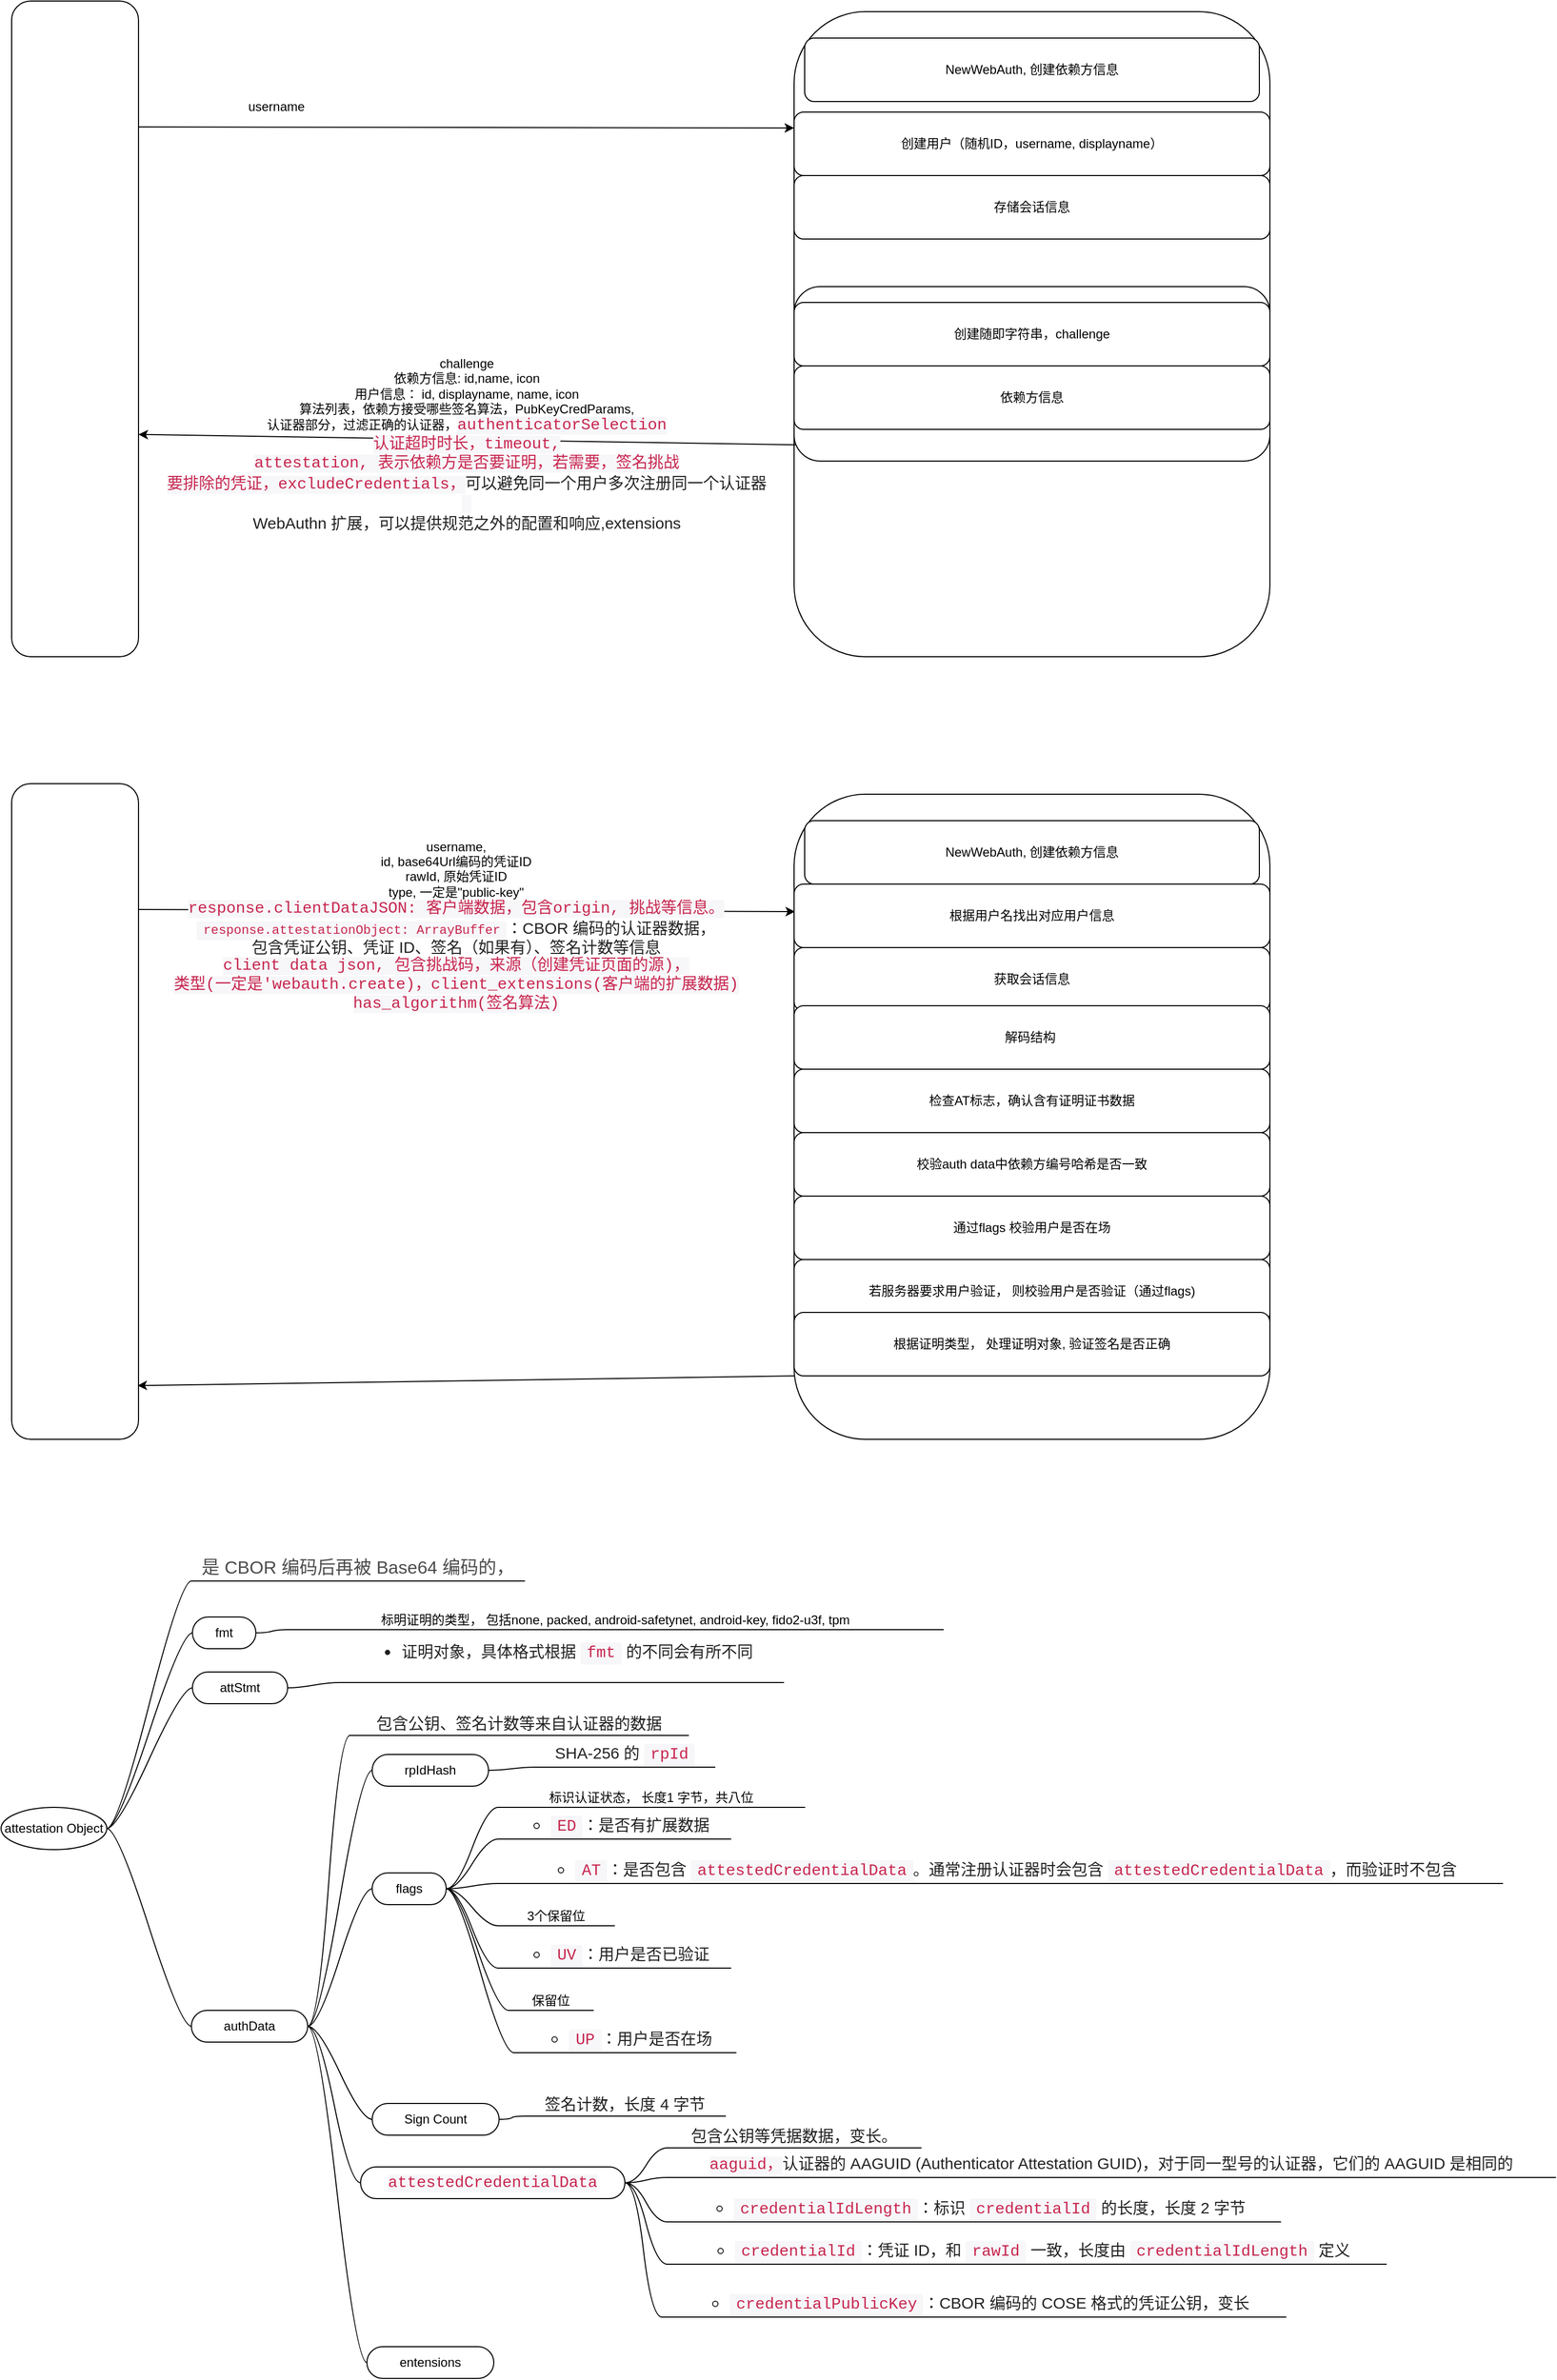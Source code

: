 <mxfile version="14.8.2" type="github">
  <diagram id="6hoWa6Lv_eCr7oknsDba" name="Page-1">
    <mxGraphModel dx="1718" dy="968" grid="1" gridSize="10" guides="1" tooltips="1" connect="1" arrows="1" fold="1" page="1" pageScale="1" pageWidth="827" pageHeight="1169" math="0" shadow="0">
      <root>
        <mxCell id="0" />
        <mxCell id="1" parent="0" />
        <mxCell id="vvcvrpUPGI63nnQzQDR0-1" value="" style="rounded=1;whiteSpace=wrap;html=1;" parent="1" vertex="1">
          <mxGeometry x="310" y="260" width="120" height="620" as="geometry" />
        </mxCell>
        <mxCell id="vvcvrpUPGI63nnQzQDR0-2" value="" style="rounded=1;whiteSpace=wrap;html=1;" parent="1" vertex="1">
          <mxGeometry x="1050" y="270" width="450" height="610" as="geometry" />
        </mxCell>
        <mxCell id="vvcvrpUPGI63nnQzQDR0-3" value="" style="endArrow=classic;html=1;entryX=0;entryY=0.25;entryDx=0;entryDy=0;" parent="1" target="vvcvrpUPGI63nnQzQDR0-5" edge="1">
          <mxGeometry width="50" height="50" relative="1" as="geometry">
            <mxPoint x="430" y="379" as="sourcePoint" />
            <mxPoint x="750" y="379" as="targetPoint" />
          </mxGeometry>
        </mxCell>
        <mxCell id="vvcvrpUPGI63nnQzQDR0-4" value="username" style="text;html=1;align=center;verticalAlign=middle;resizable=0;points=[];autosize=1;strokeColor=none;" parent="1" vertex="1">
          <mxGeometry x="515" y="350" width="90" height="20" as="geometry" />
        </mxCell>
        <mxCell id="vvcvrpUPGI63nnQzQDR0-5" value="创建用户（随机ID，username, displayname）" style="rounded=1;whiteSpace=wrap;html=1;" parent="1" vertex="1">
          <mxGeometry x="1050" y="365" width="450" height="60" as="geometry" />
        </mxCell>
        <mxCell id="vvcvrpUPGI63nnQzQDR0-6" value="" style="rounded=1;whiteSpace=wrap;html=1;" parent="1" vertex="1">
          <mxGeometry x="1050" y="530" width="450" height="165" as="geometry" />
        </mxCell>
        <mxCell id="vvcvrpUPGI63nnQzQDR0-7" value="创建随即字符串，challenge" style="rounded=1;whiteSpace=wrap;html=1;" parent="1" vertex="1">
          <mxGeometry x="1050" y="545" width="450" height="60" as="geometry" />
        </mxCell>
        <mxCell id="vvcvrpUPGI63nnQzQDR0-9" value="NewWebAuth, 创建依赖方信息" style="rounded=1;whiteSpace=wrap;html=1;" parent="1" vertex="1">
          <mxGeometry x="1060" y="295" width="430" height="60" as="geometry" />
        </mxCell>
        <mxCell id="vvcvrpUPGI63nnQzQDR0-10" value="依赖方信息" style="rounded=1;whiteSpace=wrap;html=1;" parent="1" vertex="1">
          <mxGeometry x="1050" y="605" width="450" height="60" as="geometry" />
        </mxCell>
        <mxCell id="vvcvrpUPGI63nnQzQDR0-11" value="" style="endArrow=classic;html=1;entryX=1;entryY=0.661;entryDx=0;entryDy=0;entryPerimeter=0;exitX=0.004;exitY=0.907;exitDx=0;exitDy=0;exitPerimeter=0;" parent="1" source="vvcvrpUPGI63nnQzQDR0-6" target="vvcvrpUPGI63nnQzQDR0-1" edge="1">
          <mxGeometry width="50" height="50" relative="1" as="geometry">
            <mxPoint x="670" y="590" as="sourcePoint" />
            <mxPoint x="720" y="540" as="targetPoint" />
          </mxGeometry>
        </mxCell>
        <mxCell id="vvcvrpUPGI63nnQzQDR0-12" value="challenge&lt;br&gt;依赖方信息: id,name, icon&lt;br&gt;用户信息： id, displayname, name, icon&lt;br&gt;算法列表，依赖方接受哪些签名算法，PubKeyCredParams,&lt;br&gt;认证器部分，过滤正确的认证器，&lt;span style=&quot;color: rgb(199 , 37 , 78) ; font-family: &amp;#34;consolas&amp;#34; , &amp;#34;courier&amp;#34; , &amp;#34;courier new&amp;#34; , monospace ; font-size: 15px ; text-align: left ; background-color: rgb(247 , 247 , 249)&quot;&gt;authenticatorSelection&lt;br&gt;认证超时时长，timeout,&lt;br&gt;&lt;/span&gt;&lt;span style=&quot;color: rgb(199 , 37 , 78) ; font-family: &amp;#34;consolas&amp;#34; , &amp;#34;courier&amp;#34; , &amp;#34;courier new&amp;#34; , monospace ; font-size: 15px ; text-align: left ; background-color: rgb(247 , 247 , 249)&quot;&gt;attestation, 表示依赖方是否要证明，若需要，签名挑战&lt;br&gt;&lt;/span&gt;&lt;span style=&quot;color: rgb(199 , 37 , 78) ; font-family: &amp;#34;consolas&amp;#34; , &amp;#34;courier&amp;#34; , &amp;#34;courier new&amp;#34; , monospace ; font-size: 15px ; text-align: left ; background-color: rgb(247 , 247 , 249)&quot;&gt;要排除的凭证，excludeCredentials，&lt;/span&gt;&lt;span style=&quot;color: rgba(0 , 0 , 0 , 0.87) ; font-family: , &amp;#34;noto sans&amp;#34; , &amp;#34;helvetica neue&amp;#34; , &amp;#34;helvetica&amp;#34; , &amp;#34;nimbus sans l&amp;#34; , &amp;#34;arial&amp;#34; , &amp;#34;liberation sans&amp;#34; , &amp;#34;pingfang sc&amp;#34; , &amp;#34;hiragino sans gb&amp;#34; , &amp;#34;noto sans cjk sc&amp;#34; , &amp;#34;source han sans sc&amp;#34; , &amp;#34;source han sans cn&amp;#34; , &amp;#34;microsoft yahei&amp;#34; , &amp;#34;wenquanyi micro hei&amp;#34; , &amp;#34;wenquanyi zen hei&amp;#34; , &amp;#34;st heiti&amp;#34; , &amp;#34;simhei&amp;#34; , &amp;#34;wenquanyi zen hei sharp&amp;#34; , sans-serif ; font-size: 15px ; text-align: left ; background-color: rgb(255 , 255 , 255)&quot;&gt;可以避免同一个用户多次注册同一个认证器&lt;/span&gt;&lt;span style=&quot;color: rgb(199 , 37 , 78) ; font-family: &amp;#34;consolas&amp;#34; , &amp;#34;courier&amp;#34; , &amp;#34;courier new&amp;#34; , monospace ; font-size: 15px ; text-align: left ; background-color: rgb(247 , 247 , 249)&quot;&gt;&lt;br&gt;&lt;/span&gt;&lt;span style=&quot;color: rgb(199 , 37 , 78) ; font-family: &amp;#34;consolas&amp;#34; , &amp;#34;courier&amp;#34; , &amp;#34;courier new&amp;#34; , monospace ; font-size: 15px ; text-align: left ; background-color: rgb(247 , 247 , 249)&quot;&gt;&amp;nbsp;&lt;br&gt;&lt;/span&gt;&lt;span style=&quot;color: rgba(0 , 0 , 0 , 0.87) ; font-family: , &amp;#34;noto sans&amp;#34; , &amp;#34;helvetica neue&amp;#34; , &amp;#34;helvetica&amp;#34; , &amp;#34;nimbus sans l&amp;#34; , &amp;#34;arial&amp;#34; , &amp;#34;liberation sans&amp;#34; , &amp;#34;pingfang sc&amp;#34; , &amp;#34;hiragino sans gb&amp;#34; , &amp;#34;noto sans cjk sc&amp;#34; , &amp;#34;source han sans sc&amp;#34; , &amp;#34;source han sans cn&amp;#34; , &amp;#34;microsoft yahei&amp;#34; , &amp;#34;wenquanyi micro hei&amp;#34; , &amp;#34;wenquanyi zen hei&amp;#34; , &amp;#34;st heiti&amp;#34; , &amp;#34;simhei&amp;#34; , &amp;#34;wenquanyi zen hei sharp&amp;#34; , sans-serif ; font-size: 15px ; text-align: left ; background-color: rgb(255 , 255 , 255)&quot;&gt;WebAuthn 扩展，可以提供规范之外的配置和响应,extensions&lt;/span&gt;&lt;span style=&quot;color: rgb(199 , 37 , 78) ; font-family: &amp;#34;consolas&amp;#34; , &amp;#34;courier&amp;#34; , &amp;#34;courier new&amp;#34; , monospace ; font-size: 15px ; text-align: left ; background-color: rgb(247 , 247 , 249)&quot;&gt;&lt;br&gt;&lt;/span&gt;" style="text;html=1;align=center;verticalAlign=middle;resizable=0;points=[];autosize=1;strokeColor=none;" parent="1" vertex="1">
          <mxGeometry x="430" y="605" width="620" height="150" as="geometry" />
        </mxCell>
        <mxCell id="tTCZcpSotxaGJvpE1IBw-1" value="" style="rounded=1;whiteSpace=wrap;html=1;" vertex="1" parent="1">
          <mxGeometry x="310" y="1000" width="120" height="620" as="geometry" />
        </mxCell>
        <mxCell id="tTCZcpSotxaGJvpE1IBw-2" value="" style="rounded=1;whiteSpace=wrap;html=1;" vertex="1" parent="1">
          <mxGeometry x="1050" y="1010" width="450" height="610" as="geometry" />
        </mxCell>
        <mxCell id="tTCZcpSotxaGJvpE1IBw-3" value="" style="endArrow=classic;html=1;entryX=0.002;entryY=0.182;entryDx=0;entryDy=0;entryPerimeter=0;" edge="1" parent="1" target="tTCZcpSotxaGJvpE1IBw-2">
          <mxGeometry width="50" height="50" relative="1" as="geometry">
            <mxPoint x="430" y="1119" as="sourcePoint" />
            <mxPoint x="1030" y="1119" as="targetPoint" />
          </mxGeometry>
        </mxCell>
        <mxCell id="tTCZcpSotxaGJvpE1IBw-5" value="根据用户名找出对应用户信息" style="rounded=1;whiteSpace=wrap;html=1;" vertex="1" parent="1">
          <mxGeometry x="1050" y="1095" width="450" height="60" as="geometry" />
        </mxCell>
        <mxCell id="tTCZcpSotxaGJvpE1IBw-8" value="NewWebAuth, 创建依赖方信息" style="rounded=1;whiteSpace=wrap;html=1;" vertex="1" parent="1">
          <mxGeometry x="1060" y="1035" width="430" height="60" as="geometry" />
        </mxCell>
        <mxCell id="tTCZcpSotxaGJvpE1IBw-10" value="" style="endArrow=classic;html=1;entryX=0.992;entryY=0.918;entryDx=0;entryDy=0;entryPerimeter=0;exitX=0;exitY=1;exitDx=0;exitDy=0;" edge="1" parent="1" source="tTCZcpSotxaGJvpE1IBw-78" target="tTCZcpSotxaGJvpE1IBw-1">
          <mxGeometry width="50" height="50" relative="1" as="geometry">
            <mxPoint x="1051.8" y="1414.89" as="sourcePoint" />
            <mxPoint x="720" y="1280" as="targetPoint" />
          </mxGeometry>
        </mxCell>
        <mxCell id="tTCZcpSotxaGJvpE1IBw-11" value="username,&lt;br&gt;id, base64Url编码的凭证ID&lt;br&gt;rawId, 原始凭证ID&lt;br&gt;type, 一定是&quot;public-key&quot;&lt;br&gt;&lt;span style=&quot;color: rgb(199 , 37 , 78) ; font-family: &amp;#34;consolas&amp;#34; , &amp;#34;courier&amp;#34; , &amp;#34;courier new&amp;#34; , monospace ; font-size: 15px ; text-align: left ; background-color: rgb(247 , 247 , 249)&quot;&gt;response.clientDataJSON: 客户端数据，包含origin, 挑战等信息。&lt;br&gt;&lt;/span&gt;&lt;code style=&quot;font-size: 1em ; text-align: left ; font-family: &amp;#34;consolas&amp;#34; , &amp;#34;courier&amp;#34; , &amp;#34;courier new&amp;#34; , monospace ; padding: 2px 6px ; color: rgb(199 , 37 , 78) ; background-color: rgb(247 , 247 , 249) ; border-radius: 2px&quot;&gt;response.attestationObject: ArrayBuffer&lt;/code&gt;&lt;span style=&quot;background-color: rgb(255 , 255 , 255) ; color: rgba(0 , 0 , 0 , 0.87) ; font-family: , &amp;#34;noto sans&amp;#34; , &amp;#34;helvetica neue&amp;#34; , &amp;#34;helvetica&amp;#34; , &amp;#34;nimbus sans l&amp;#34; , &amp;#34;arial&amp;#34; , &amp;#34;liberation sans&amp;#34; , &amp;#34;pingfang sc&amp;#34; , &amp;#34;hiragino sans gb&amp;#34; , &amp;#34;noto sans cjk sc&amp;#34; , &amp;#34;source han sans sc&amp;#34; , &amp;#34;source han sans cn&amp;#34; , &amp;#34;microsoft yahei&amp;#34; , &amp;#34;wenquanyi micro hei&amp;#34; , &amp;#34;wenquanyi zen hei&amp;#34; , &amp;#34;st heiti&amp;#34; , &amp;#34;simhei&amp;#34; , &amp;#34;wenquanyi zen hei sharp&amp;#34; , sans-serif ; font-size: 15px ; text-align: left&quot;&gt;：CBOR 编码的认证器数据，&lt;br&gt;包含凭证公钥、凭证 ID、签名（如果有）、签名计数等信息&lt;br&gt;&lt;/span&gt;&lt;span style=&quot;color: rgb(199 , 37 , 78) ; font-family: &amp;#34;consolas&amp;#34; , &amp;#34;courier&amp;#34; , &amp;#34;courier new&amp;#34; , monospace ; font-size: 15px ; text-align: left ; background-color: rgb(247 , 247 , 249)&quot;&gt;client data json, 包含挑战码，来源（创建凭证页面的源)，&lt;br&gt;类型(一定是&#39;webauth.create)，client_extensions(客户端的扩展数据)&lt;br&gt;has_algorithm(签名算法)&lt;br&gt;&lt;/span&gt;" style="text;html=1;align=center;verticalAlign=middle;resizable=0;points=[];autosize=1;strokeColor=none;" vertex="1" parent="1">
          <mxGeometry x="425" y="1060" width="610" height="150" as="geometry" />
        </mxCell>
        <mxCell id="tTCZcpSotxaGJvpE1IBw-12" value="获取会话信息" style="rounded=1;whiteSpace=wrap;html=1;" vertex="1" parent="1">
          <mxGeometry x="1050" y="1155" width="450" height="60" as="geometry" />
        </mxCell>
        <mxCell id="tTCZcpSotxaGJvpE1IBw-13" value="存储会话信息" style="rounded=1;whiteSpace=wrap;html=1;" vertex="1" parent="1">
          <mxGeometry x="1050" y="425" width="450" height="60" as="geometry" />
        </mxCell>
        <mxCell id="tTCZcpSotxaGJvpE1IBw-15" value="&lt;span&gt;attestation Object&lt;/span&gt;" style="ellipse;whiteSpace=wrap;html=1;align=center;newEdgeStyle={&quot;edgeStyle&quot;:&quot;entityRelationEdgeStyle&quot;,&quot;startArrow&quot;:&quot;none&quot;,&quot;endArrow&quot;:&quot;none&quot;,&quot;segment&quot;:10,&quot;curved&quot;:1};treeFolding=1;treeMoving=1;" vertex="1" parent="1">
          <mxGeometry x="300" y="1968" width="100" height="40" as="geometry" />
        </mxCell>
        <mxCell id="tTCZcpSotxaGJvpE1IBw-16" value="&lt;span style=&quot;color: rgb(75 , 75 , 75) ; font-family: , &amp;#34;noto sans&amp;#34; , &amp;#34;helvetica neue&amp;#34; , &amp;#34;helvetica&amp;#34; , &amp;#34;nimbus sans l&amp;#34; , &amp;#34;arial&amp;#34; , &amp;#34;liberation sans&amp;#34; , &amp;#34;pingfang sc&amp;#34; , &amp;#34;hiragino sans gb&amp;#34; , &amp;#34;noto sans cjk sc&amp;#34; , &amp;#34;source han sans sc&amp;#34; , &amp;#34;source han sans cn&amp;#34; , &amp;#34;microsoft yahei&amp;#34; , &amp;#34;wenquanyi micro hei&amp;#34; , &amp;#34;wenquanyi zen hei&amp;#34; , &amp;#34;st heiti&amp;#34; , &amp;#34;simhei&amp;#34; , &amp;#34;wenquanyi zen hei sharp&amp;#34; , sans-serif ; font-size: 17px ; background-color: rgb(255 , 255 , 255)&quot;&gt;是 CBOR 编码后再被 Base64 编码的，&lt;/span&gt;" style="whiteSpace=wrap;html=1;shape=partialRectangle;top=0;left=0;bottom=1;right=0;points=[[0,1],[1,1]];fillColor=none;align=center;verticalAlign=bottom;routingCenterY=0.5;snapToPoint=1;recursiveResize=0;autosize=1;treeFolding=1;treeMoving=1;newEdgeStyle={&quot;edgeStyle&quot;:&quot;entityRelationEdgeStyle&quot;,&quot;startArrow&quot;:&quot;none&quot;,&quot;endArrow&quot;:&quot;none&quot;,&quot;segment&quot;:10,&quot;curved&quot;:1};" vertex="1" parent="1">
          <mxGeometry x="480" y="1734" width="315" height="20" as="geometry" />
        </mxCell>
        <mxCell id="tTCZcpSotxaGJvpE1IBw-17" value="" style="edgeStyle=entityRelationEdgeStyle;startArrow=none;endArrow=none;segment=10;curved=1;exitX=1;exitY=0.5;exitDx=0;exitDy=0;" edge="1" target="tTCZcpSotxaGJvpE1IBw-16" parent="1" source="tTCZcpSotxaGJvpE1IBw-15">
          <mxGeometry relative="1" as="geometry">
            <mxPoint x="430" y="1810" as="sourcePoint" />
          </mxGeometry>
        </mxCell>
        <mxCell id="tTCZcpSotxaGJvpE1IBw-18" value="fmt" style="whiteSpace=wrap;html=1;rounded=1;arcSize=50;align=center;verticalAlign=middle;strokeWidth=1;autosize=1;spacing=4;treeFolding=1;treeMoving=1;newEdgeStyle={&quot;edgeStyle&quot;:&quot;entityRelationEdgeStyle&quot;,&quot;startArrow&quot;:&quot;none&quot;,&quot;endArrow&quot;:&quot;none&quot;,&quot;segment&quot;:10,&quot;curved&quot;:1};" vertex="1" parent="1">
          <mxGeometry x="481" y="1788" width="60" height="30" as="geometry" />
        </mxCell>
        <mxCell id="tTCZcpSotxaGJvpE1IBw-19" value="" style="edgeStyle=entityRelationEdgeStyle;startArrow=none;endArrow=none;segment=10;curved=1;exitX=1;exitY=0.5;exitDx=0;exitDy=0;" edge="1" target="tTCZcpSotxaGJvpE1IBw-18" parent="1" source="tTCZcpSotxaGJvpE1IBw-15">
          <mxGeometry relative="1" as="geometry">
            <mxPoint x="380" y="1810" as="sourcePoint" />
          </mxGeometry>
        </mxCell>
        <mxCell id="tTCZcpSotxaGJvpE1IBw-20" value="attStmt" style="whiteSpace=wrap;html=1;rounded=1;arcSize=50;align=center;verticalAlign=middle;strokeWidth=1;autosize=1;spacing=4;treeFolding=1;treeMoving=1;newEdgeStyle={&quot;edgeStyle&quot;:&quot;entityRelationEdgeStyle&quot;,&quot;startArrow&quot;:&quot;none&quot;,&quot;endArrow&quot;:&quot;none&quot;,&quot;segment&quot;:10,&quot;curved&quot;:1};" vertex="1" parent="1">
          <mxGeometry x="481" y="1840" width="90" height="30" as="geometry" />
        </mxCell>
        <mxCell id="tTCZcpSotxaGJvpE1IBw-21" value="" style="edgeStyle=entityRelationEdgeStyle;startArrow=none;endArrow=none;segment=10;curved=1;exitX=1;exitY=0.5;exitDx=0;exitDy=0;" edge="1" parent="1" target="tTCZcpSotxaGJvpE1IBw-20" source="tTCZcpSotxaGJvpE1IBw-15">
          <mxGeometry relative="1" as="geometry">
            <mxPoint x="390" y="1902" as="sourcePoint" />
          </mxGeometry>
        </mxCell>
        <mxCell id="tTCZcpSotxaGJvpE1IBw-22" value="authData" style="whiteSpace=wrap;html=1;rounded=1;arcSize=50;align=center;verticalAlign=middle;strokeWidth=1;autosize=1;spacing=4;treeFolding=1;treeMoving=1;newEdgeStyle={&quot;edgeStyle&quot;:&quot;entityRelationEdgeStyle&quot;,&quot;startArrow&quot;:&quot;none&quot;,&quot;endArrow&quot;:&quot;none&quot;,&quot;segment&quot;:10,&quot;curved&quot;:1};" vertex="1" parent="1">
          <mxGeometry x="480" y="2160" width="110" height="30" as="geometry" />
        </mxCell>
        <mxCell id="tTCZcpSotxaGJvpE1IBw-23" value="" style="edgeStyle=entityRelationEdgeStyle;startArrow=none;endArrow=none;segment=10;curved=1;exitX=1;exitY=0.5;exitDx=0;exitDy=0;" edge="1" parent="1" target="tTCZcpSotxaGJvpE1IBw-22" source="tTCZcpSotxaGJvpE1IBw-15">
          <mxGeometry relative="1" as="geometry">
            <mxPoint x="360" y="1920" as="sourcePoint" />
          </mxGeometry>
        </mxCell>
        <mxCell id="tTCZcpSotxaGJvpE1IBw-26" value="标明证明的类型， 包括none, packed, android-safetynet, android-key, fido2-u3f, tpm" style="whiteSpace=wrap;html=1;shape=partialRectangle;top=0;left=0;bottom=1;right=0;points=[[0,1],[1,1]];fillColor=none;align=center;verticalAlign=bottom;routingCenterY=0.5;snapToPoint=1;recursiveResize=0;autosize=1;treeFolding=1;treeMoving=1;newEdgeStyle={&quot;edgeStyle&quot;:&quot;entityRelationEdgeStyle&quot;,&quot;startArrow&quot;:&quot;none&quot;,&quot;endArrow&quot;:&quot;none&quot;,&quot;segment&quot;:10,&quot;curved&quot;:1};" vertex="1" parent="1">
          <mxGeometry x="571" y="1780" width="620" height="20" as="geometry" />
        </mxCell>
        <mxCell id="tTCZcpSotxaGJvpE1IBw-27" value="" style="edgeStyle=entityRelationEdgeStyle;startArrow=none;endArrow=none;segment=10;curved=1;exitX=1;exitY=0.5;exitDx=0;exitDy=0;" edge="1" target="tTCZcpSotxaGJvpE1IBw-26" parent="1" source="tTCZcpSotxaGJvpE1IBw-18">
          <mxGeometry relative="1" as="geometry">
            <mxPoint x="540" y="1820" as="sourcePoint" />
          </mxGeometry>
        </mxCell>
        <mxCell id="tTCZcpSotxaGJvpE1IBw-30" value="&lt;ul style=&quot;margin: 0px 0px 1.2em ; padding-left: 2em ; color: rgba(0 , 0 , 0 , 0.87) ; font-family: , &amp;#34;noto sans&amp;#34; , &amp;#34;helvetica neue&amp;#34; , &amp;#34;helvetica&amp;#34; , &amp;#34;nimbus sans l&amp;#34; , &amp;#34;arial&amp;#34; , &amp;#34;liberation sans&amp;#34; , &amp;#34;pingfang sc&amp;#34; , &amp;#34;hiragino sans gb&amp;#34; , &amp;#34;noto sans cjk sc&amp;#34; , &amp;#34;source han sans sc&amp;#34; , &amp;#34;source han sans cn&amp;#34; , &amp;#34;microsoft yahei&amp;#34; , &amp;#34;wenquanyi micro hei&amp;#34; , &amp;#34;wenquanyi zen hei&amp;#34; , &amp;#34;st heiti&amp;#34; , &amp;#34;simhei&amp;#34; , &amp;#34;wenquanyi zen hei sharp&amp;#34; , sans-serif ; font-size: 15px ; background-color: rgb(255 , 255 , 255)&quot;&gt;&lt;li style=&quot;line-height: 100%&quot;&gt;证明对象，具体格式根据&amp;nbsp;&lt;code style=&quot;font-family: &amp;#34;consolas&amp;#34; , &amp;#34;courier&amp;#34; , &amp;#34;courier new&amp;#34; , monospace ; font-size: 1em ; padding: 2px 6px ; color: rgb(199 , 37 , 78) ; background-color: rgb(247 , 247 , 249) ; border-radius: 2px&quot;&gt;fmt&lt;/code&gt;&amp;nbsp;的不同会有所不同&lt;/li&gt;&lt;/ul&gt;" style="whiteSpace=wrap;html=1;shape=partialRectangle;top=0;left=0;bottom=1;right=0;points=[[0,1],[1,1]];fillColor=none;align=center;verticalAlign=bottom;routingCenterY=0.5;snapToPoint=1;recursiveResize=0;autosize=1;treeFolding=1;treeMoving=1;newEdgeStyle={&quot;edgeStyle&quot;:&quot;entityRelationEdgeStyle&quot;,&quot;startArrow&quot;:&quot;none&quot;,&quot;endArrow&quot;:&quot;none&quot;,&quot;segment&quot;:10,&quot;curved&quot;:1};" vertex="1" parent="1">
          <mxGeometry x="620" y="1810" width="420" height="40" as="geometry" />
        </mxCell>
        <mxCell id="tTCZcpSotxaGJvpE1IBw-31" value="" style="edgeStyle=entityRelationEdgeStyle;startArrow=none;endArrow=none;segment=10;curved=1;exitX=1;exitY=0.5;exitDx=0;exitDy=0;" edge="1" target="tTCZcpSotxaGJvpE1IBw-30" parent="1" source="tTCZcpSotxaGJvpE1IBw-20">
          <mxGeometry relative="1" as="geometry">
            <mxPoint x="581" y="1870" as="sourcePoint" />
          </mxGeometry>
        </mxCell>
        <mxCell id="tTCZcpSotxaGJvpE1IBw-32" value="&lt;span style=&quot;color: rgba(0 , 0 , 0 , 0.87) ; font-family: , &amp;#34;noto sans&amp;#34; , &amp;#34;helvetica neue&amp;#34; , &amp;#34;helvetica&amp;#34; , &amp;#34;nimbus sans l&amp;#34; , &amp;#34;arial&amp;#34; , &amp;#34;liberation sans&amp;#34; , &amp;#34;pingfang sc&amp;#34; , &amp;#34;hiragino sans gb&amp;#34; , &amp;#34;noto sans cjk sc&amp;#34; , &amp;#34;source han sans sc&amp;#34; , &amp;#34;source han sans cn&amp;#34; , &amp;#34;microsoft yahei&amp;#34; , &amp;#34;wenquanyi micro hei&amp;#34; , &amp;#34;wenquanyi zen hei&amp;#34; , &amp;#34;st heiti&amp;#34; , &amp;#34;simhei&amp;#34; , &amp;#34;wenquanyi zen hei sharp&amp;#34; , sans-serif ; font-size: 15px ; text-align: left ; background-color: rgb(255 , 255 , 255)&quot;&gt;包含公钥、签名计数等来自认证器的数据&lt;/span&gt;" style="whiteSpace=wrap;html=1;shape=partialRectangle;top=0;left=0;bottom=1;right=0;points=[[0,1],[1,1]];fillColor=none;align=center;verticalAlign=bottom;routingCenterY=0.5;snapToPoint=1;recursiveResize=0;autosize=1;treeFolding=1;treeMoving=1;newEdgeStyle={&quot;edgeStyle&quot;:&quot;entityRelationEdgeStyle&quot;,&quot;startArrow&quot;:&quot;none&quot;,&quot;endArrow&quot;:&quot;none&quot;,&quot;segment&quot;:10,&quot;curved&quot;:1};" vertex="1" parent="1">
          <mxGeometry x="630" y="1880" width="320" height="20" as="geometry" />
        </mxCell>
        <mxCell id="tTCZcpSotxaGJvpE1IBw-33" value="" style="edgeStyle=entityRelationEdgeStyle;startArrow=none;endArrow=none;segment=10;curved=1;exitX=1;exitY=0.5;exitDx=0;exitDy=0;" edge="1" target="tTCZcpSotxaGJvpE1IBw-32" parent="1" source="tTCZcpSotxaGJvpE1IBw-22">
          <mxGeometry relative="1" as="geometry">
            <mxPoint x="620" y="1930" as="sourcePoint" />
          </mxGeometry>
        </mxCell>
        <mxCell id="tTCZcpSotxaGJvpE1IBw-34" value="rpIdHash" style="whiteSpace=wrap;html=1;rounded=1;arcSize=50;align=center;verticalAlign=middle;strokeWidth=1;autosize=1;spacing=4;treeFolding=1;treeMoving=1;newEdgeStyle={&quot;edgeStyle&quot;:&quot;entityRelationEdgeStyle&quot;,&quot;startArrow&quot;:&quot;none&quot;,&quot;endArrow&quot;:&quot;none&quot;,&quot;segment&quot;:10,&quot;curved&quot;:1};" vertex="1" parent="1">
          <mxGeometry x="651" y="1918" width="110" height="30" as="geometry" />
        </mxCell>
        <mxCell id="tTCZcpSotxaGJvpE1IBw-35" value="" style="edgeStyle=entityRelationEdgeStyle;startArrow=none;endArrow=none;segment=10;curved=1;exitX=1;exitY=0.5;exitDx=0;exitDy=0;" edge="1" target="tTCZcpSotxaGJvpE1IBw-34" parent="1" source="tTCZcpSotxaGJvpE1IBw-22">
          <mxGeometry relative="1" as="geometry">
            <mxPoint x="630" y="1960" as="sourcePoint" />
          </mxGeometry>
        </mxCell>
        <mxCell id="tTCZcpSotxaGJvpE1IBw-36" value="&lt;span style=&quot;color: rgba(0 , 0 , 0 , 0.87) ; font-family: , &amp;#34;noto sans&amp;#34; , &amp;#34;helvetica neue&amp;#34; , &amp;#34;helvetica&amp;#34; , &amp;#34;nimbus sans l&amp;#34; , &amp;#34;arial&amp;#34; , &amp;#34;liberation sans&amp;#34; , &amp;#34;pingfang sc&amp;#34; , &amp;#34;hiragino sans gb&amp;#34; , &amp;#34;noto sans cjk sc&amp;#34; , &amp;#34;source han sans sc&amp;#34; , &amp;#34;source han sans cn&amp;#34; , &amp;#34;microsoft yahei&amp;#34; , &amp;#34;wenquanyi micro hei&amp;#34; , &amp;#34;wenquanyi zen hei&amp;#34; , &amp;#34;st heiti&amp;#34; , &amp;#34;simhei&amp;#34; , &amp;#34;wenquanyi zen hei sharp&amp;#34; , sans-serif ; font-size: 15px ; text-align: left ; background-color: rgb(255 , 255 , 255)&quot;&gt;SHA-256 的&amp;nbsp;&lt;/span&gt;&lt;code style=&quot;font-family: &amp;#34;consolas&amp;#34; , &amp;#34;courier&amp;#34; , &amp;#34;courier new&amp;#34; , monospace ; font-size: 15px ; padding: 2px 6px ; color: rgb(199 , 37 , 78) ; background-color: rgb(247 , 247 , 249) ; border-radius: 2px ; text-align: left&quot;&gt;rpId&lt;/code&gt;" style="whiteSpace=wrap;html=1;shape=partialRectangle;top=0;left=0;bottom=1;right=0;points=[[0,1],[1,1]];fillColor=none;align=center;verticalAlign=bottom;routingCenterY=0.5;snapToPoint=1;recursiveResize=0;autosize=1;treeFolding=1;treeMoving=1;newEdgeStyle={&quot;edgeStyle&quot;:&quot;entityRelationEdgeStyle&quot;,&quot;startArrow&quot;:&quot;none&quot;,&quot;endArrow&quot;:&quot;none&quot;,&quot;segment&quot;:10,&quot;curved&quot;:1};" vertex="1" parent="1">
          <mxGeometry x="805" y="1910" width="170" height="20" as="geometry" />
        </mxCell>
        <mxCell id="tTCZcpSotxaGJvpE1IBw-37" value="" style="edgeStyle=entityRelationEdgeStyle;startArrow=none;endArrow=none;segment=10;curved=1;exitX=1;exitY=0.5;exitDx=0;exitDy=0;" edge="1" target="tTCZcpSotxaGJvpE1IBw-36" parent="1" source="tTCZcpSotxaGJvpE1IBw-34">
          <mxGeometry relative="1" as="geometry">
            <mxPoint x="761" y="1950" as="sourcePoint" />
          </mxGeometry>
        </mxCell>
        <mxCell id="tTCZcpSotxaGJvpE1IBw-38" value="flags" style="whiteSpace=wrap;html=1;rounded=1;arcSize=50;align=center;verticalAlign=middle;strokeWidth=1;autosize=1;spacing=4;treeFolding=1;treeMoving=1;newEdgeStyle={&quot;edgeStyle&quot;:&quot;entityRelationEdgeStyle&quot;,&quot;startArrow&quot;:&quot;none&quot;,&quot;endArrow&quot;:&quot;none&quot;,&quot;segment&quot;:10,&quot;curved&quot;:1};" vertex="1" parent="1">
          <mxGeometry x="651" y="2030" width="70" height="30" as="geometry" />
        </mxCell>
        <mxCell id="tTCZcpSotxaGJvpE1IBw-39" value="" style="edgeStyle=entityRelationEdgeStyle;startArrow=none;endArrow=none;segment=10;curved=1;" edge="1" target="tTCZcpSotxaGJvpE1IBw-38" parent="1" source="tTCZcpSotxaGJvpE1IBw-22">
          <mxGeometry relative="1" as="geometry">
            <mxPoint x="620" y="2000" as="sourcePoint" />
          </mxGeometry>
        </mxCell>
        <mxCell id="tTCZcpSotxaGJvpE1IBw-40" value="标识认证状态， 长度1 字节，共八位" style="whiteSpace=wrap;html=1;shape=partialRectangle;top=0;left=0;bottom=1;right=0;points=[[0,1],[1,1]];fillColor=none;align=center;verticalAlign=bottom;routingCenterY=0.5;snapToPoint=1;recursiveResize=0;autosize=1;treeFolding=1;treeMoving=1;newEdgeStyle={&quot;edgeStyle&quot;:&quot;entityRelationEdgeStyle&quot;,&quot;startArrow&quot;:&quot;none&quot;,&quot;endArrow&quot;:&quot;none&quot;,&quot;segment&quot;:10,&quot;curved&quot;:1};" vertex="1" parent="1">
          <mxGeometry x="770" y="1948" width="290" height="20" as="geometry" />
        </mxCell>
        <mxCell id="tTCZcpSotxaGJvpE1IBw-41" value="" style="edgeStyle=entityRelationEdgeStyle;startArrow=none;endArrow=none;segment=10;curved=1;exitX=1;exitY=0.5;exitDx=0;exitDy=0;" edge="1" target="tTCZcpSotxaGJvpE1IBw-40" parent="1" source="tTCZcpSotxaGJvpE1IBw-38">
          <mxGeometry relative="1" as="geometry">
            <mxPoint x="730" y="1965" as="sourcePoint" />
          </mxGeometry>
        </mxCell>
        <mxCell id="tTCZcpSotxaGJvpE1IBw-42" value="&lt;ul style=&quot;margin: 0.8em 0px 0px ; padding-left: 2em ; list-style: circle ; color: rgba(0 , 0 , 0 , 0.87) ; font-family: , &amp;#34;noto sans&amp;#34; , &amp;#34;helvetica neue&amp;#34; , &amp;#34;helvetica&amp;#34; , &amp;#34;nimbus sans l&amp;#34; , &amp;#34;arial&amp;#34; , &amp;#34;liberation sans&amp;#34; , &amp;#34;pingfang sc&amp;#34; , &amp;#34;hiragino sans gb&amp;#34; , &amp;#34;noto sans cjk sc&amp;#34; , &amp;#34;source han sans sc&amp;#34; , &amp;#34;source han sans cn&amp;#34; , &amp;#34;microsoft yahei&amp;#34; , &amp;#34;wenquanyi micro hei&amp;#34; , &amp;#34;wenquanyi zen hei&amp;#34; , &amp;#34;st heiti&amp;#34; , &amp;#34;simhei&amp;#34; , &amp;#34;wenquanyi zen hei sharp&amp;#34; , sans-serif ; font-size: 15px ; text-align: left ; background-color: rgb(255 , 255 , 255)&quot;&gt;&lt;li&gt;&lt;code style=&quot;font-family: &amp;#34;consolas&amp;#34; , &amp;#34;courier&amp;#34; , &amp;#34;courier new&amp;#34; , monospace ; font-size: 1em ; padding: 2px 6px ; color: rgb(199 , 37 , 78) ; background-color: rgb(247 , 247 , 249) ; border-radius: 2px&quot;&gt;ED&lt;/code&gt;：是否有扩展数据&lt;/li&gt;&lt;/ul&gt;" style="whiteSpace=wrap;html=1;shape=partialRectangle;top=0;left=0;bottom=1;right=0;points=[[0,1],[1,1]];fillColor=none;align=center;verticalAlign=bottom;routingCenterY=0.5;snapToPoint=1;recursiveResize=0;autosize=1;treeFolding=1;treeMoving=1;newEdgeStyle={&quot;edgeStyle&quot;:&quot;entityRelationEdgeStyle&quot;,&quot;startArrow&quot;:&quot;none&quot;,&quot;endArrow&quot;:&quot;none&quot;,&quot;segment&quot;:10,&quot;curved&quot;:1};" vertex="1" parent="1">
          <mxGeometry x="770" y="1968" width="220" height="30" as="geometry" />
        </mxCell>
        <mxCell id="tTCZcpSotxaGJvpE1IBw-43" value="" style="edgeStyle=entityRelationEdgeStyle;startArrow=none;endArrow=none;segment=10;curved=1;exitX=1;exitY=0.5;exitDx=0;exitDy=0;" edge="1" target="tTCZcpSotxaGJvpE1IBw-42" parent="1" source="tTCZcpSotxaGJvpE1IBw-38">
          <mxGeometry relative="1" as="geometry">
            <mxPoint x="710.5" y="1960" as="sourcePoint" />
          </mxGeometry>
        </mxCell>
        <mxCell id="tTCZcpSotxaGJvpE1IBw-44" value="&lt;ul style=&quot;margin: 0.8em 0px 0px ; padding-left: 2em ; list-style: circle ; color: rgba(0 , 0 , 0 , 0.87) ; font-family: , &amp;#34;noto sans&amp;#34; , &amp;#34;helvetica neue&amp;#34; , &amp;#34;helvetica&amp;#34; , &amp;#34;nimbus sans l&amp;#34; , &amp;#34;arial&amp;#34; , &amp;#34;liberation sans&amp;#34; , &amp;#34;pingfang sc&amp;#34; , &amp;#34;hiragino sans gb&amp;#34; , &amp;#34;noto sans cjk sc&amp;#34; , &amp;#34;source han sans sc&amp;#34; , &amp;#34;source han sans cn&amp;#34; , &amp;#34;microsoft yahei&amp;#34; , &amp;#34;wenquanyi micro hei&amp;#34; , &amp;#34;wenquanyi zen hei&amp;#34; , &amp;#34;st heiti&amp;#34; , &amp;#34;simhei&amp;#34; , &amp;#34;wenquanyi zen hei sharp&amp;#34; , sans-serif ; font-size: 15px ; text-align: left ; background-color: rgb(255 , 255 , 255)&quot;&gt;&lt;li&gt;&lt;code style=&quot;font-family: &amp;#34;consolas&amp;#34; , &amp;#34;courier&amp;#34; , &amp;#34;courier new&amp;#34; , monospace ; font-size: 1em ; padding: 2px 6px ; color: rgb(199 , 37 , 78) ; background-color: rgb(247 , 247 , 249) ; border-radius: 2px&quot;&gt;AT&lt;/code&gt;：是否包含&amp;nbsp;&lt;code style=&quot;font-family: &amp;#34;consolas&amp;#34; , &amp;#34;courier&amp;#34; , &amp;#34;courier new&amp;#34; , monospace ; font-size: 1em ; padding: 2px 6px ; color: rgb(199 , 37 , 78) ; background-color: rgb(247 , 247 , 249) ; border-radius: 2px&quot;&gt;attestedCredentialData&lt;/code&gt;。通常注册认证器时会包含&amp;nbsp;&lt;code style=&quot;font-family: &amp;#34;consolas&amp;#34; , &amp;#34;courier&amp;#34; , &amp;#34;courier new&amp;#34; , monospace ; font-size: 1em ; padding: 2px 6px ; color: rgb(199 , 37 , 78) ; background-color: rgb(247 , 247 , 249) ; border-radius: 2px&quot;&gt;attestedCredentialData&lt;/code&gt;，而验证时不包含&lt;/li&gt;&lt;/ul&gt;" style="whiteSpace=wrap;html=1;shape=partialRectangle;top=0;left=0;bottom=1;right=0;points=[[0,1],[1,1]];fillColor=none;align=center;verticalAlign=bottom;routingCenterY=0.5;snapToPoint=1;recursiveResize=0;autosize=1;treeFolding=1;treeMoving=1;newEdgeStyle={&quot;edgeStyle&quot;:&quot;entityRelationEdgeStyle&quot;,&quot;startArrow&quot;:&quot;none&quot;,&quot;endArrow&quot;:&quot;none&quot;,&quot;segment&quot;:10,&quot;curved&quot;:1};" vertex="1" parent="1">
          <mxGeometry x="770" y="2010" width="950" height="30" as="geometry" />
        </mxCell>
        <mxCell id="tTCZcpSotxaGJvpE1IBw-45" value="" style="edgeStyle=entityRelationEdgeStyle;startArrow=none;endArrow=none;segment=10;curved=1;exitX=1;exitY=0.5;exitDx=0;exitDy=0;" edge="1" target="tTCZcpSotxaGJvpE1IBw-44" parent="1" source="tTCZcpSotxaGJvpE1IBw-38">
          <mxGeometry relative="1" as="geometry">
            <mxPoint x="731" y="2010" as="sourcePoint" />
          </mxGeometry>
        </mxCell>
        <mxCell id="tTCZcpSotxaGJvpE1IBw-46" value="3个保留位" style="whiteSpace=wrap;html=1;shape=partialRectangle;top=0;left=0;bottom=1;right=0;points=[[0,1],[1,1]];fillColor=none;align=center;verticalAlign=bottom;routingCenterY=0.5;snapToPoint=1;recursiveResize=0;autosize=1;treeFolding=1;treeMoving=1;newEdgeStyle={&quot;edgeStyle&quot;:&quot;entityRelationEdgeStyle&quot;,&quot;startArrow&quot;:&quot;none&quot;,&quot;endArrow&quot;:&quot;none&quot;,&quot;segment&quot;:10,&quot;curved&quot;:1};" vertex="1" parent="1">
          <mxGeometry x="770" y="2060" width="110" height="20" as="geometry" />
        </mxCell>
        <mxCell id="tTCZcpSotxaGJvpE1IBw-47" value="" style="edgeStyle=entityRelationEdgeStyle;startArrow=none;endArrow=none;segment=10;curved=1;exitX=1;exitY=0.5;exitDx=0;exitDy=0;" edge="1" target="tTCZcpSotxaGJvpE1IBw-46" parent="1" source="tTCZcpSotxaGJvpE1IBw-38">
          <mxGeometry relative="1" as="geometry">
            <mxPoint x="697.5" y="2010" as="sourcePoint" />
          </mxGeometry>
        </mxCell>
        <mxCell id="tTCZcpSotxaGJvpE1IBw-48" value="&lt;ul style=&quot;margin: 0.8em 0px 0px ; padding-left: 2em ; list-style: circle ; color: rgba(0 , 0 , 0 , 0.87) ; font-family: , &amp;#34;noto sans&amp;#34; , &amp;#34;helvetica neue&amp;#34; , &amp;#34;helvetica&amp;#34; , &amp;#34;nimbus sans l&amp;#34; , &amp;#34;arial&amp;#34; , &amp;#34;liberation sans&amp;#34; , &amp;#34;pingfang sc&amp;#34; , &amp;#34;hiragino sans gb&amp;#34; , &amp;#34;noto sans cjk sc&amp;#34; , &amp;#34;source han sans sc&amp;#34; , &amp;#34;source han sans cn&amp;#34; , &amp;#34;microsoft yahei&amp;#34; , &amp;#34;wenquanyi micro hei&amp;#34; , &amp;#34;wenquanyi zen hei&amp;#34; , &amp;#34;st heiti&amp;#34; , &amp;#34;simhei&amp;#34; , &amp;#34;wenquanyi zen hei sharp&amp;#34; , sans-serif ; font-size: 15px ; text-align: left ; background-color: rgb(255 , 255 , 255)&quot;&gt;&lt;li&gt;&lt;code style=&quot;font-family: &amp;#34;consolas&amp;#34; , &amp;#34;courier&amp;#34; , &amp;#34;courier new&amp;#34; , monospace ; font-size: 1em ; padding: 2px 6px ; color: rgb(199 , 37 , 78) ; background-color: rgb(247 , 247 , 249) ; border-radius: 2px&quot;&gt;UV&lt;/code&gt;：用户是否已验证&lt;/li&gt;&lt;/ul&gt;" style="whiteSpace=wrap;html=1;shape=partialRectangle;top=0;left=0;bottom=1;right=0;points=[[0,1],[1,1]];fillColor=none;align=center;verticalAlign=bottom;routingCenterY=0.5;snapToPoint=1;recursiveResize=0;autosize=1;treeFolding=1;treeMoving=1;newEdgeStyle={&quot;edgeStyle&quot;:&quot;entityRelationEdgeStyle&quot;,&quot;startArrow&quot;:&quot;none&quot;,&quot;endArrow&quot;:&quot;none&quot;,&quot;segment&quot;:10,&quot;curved&quot;:1};" vertex="1" parent="1">
          <mxGeometry x="770" y="2090" width="220" height="30" as="geometry" />
        </mxCell>
        <mxCell id="tTCZcpSotxaGJvpE1IBw-49" value="" style="edgeStyle=entityRelationEdgeStyle;startArrow=none;endArrow=none;segment=10;curved=1;exitX=1;exitY=0.5;exitDx=0;exitDy=0;" edge="1" target="tTCZcpSotxaGJvpE1IBw-48" parent="1" source="tTCZcpSotxaGJvpE1IBw-38">
          <mxGeometry relative="1" as="geometry">
            <mxPoint x="723" y="2020" as="sourcePoint" />
          </mxGeometry>
        </mxCell>
        <mxCell id="tTCZcpSotxaGJvpE1IBw-50" value="保留位" style="whiteSpace=wrap;html=1;shape=partialRectangle;top=0;left=0;bottom=1;right=0;points=[[0,1],[1,1]];fillColor=none;align=center;verticalAlign=bottom;routingCenterY=0.5;snapToPoint=1;recursiveResize=0;autosize=1;treeFolding=1;treeMoving=1;newEdgeStyle={&quot;edgeStyle&quot;:&quot;entityRelationEdgeStyle&quot;,&quot;startArrow&quot;:&quot;none&quot;,&quot;endArrow&quot;:&quot;none&quot;,&quot;segment&quot;:10,&quot;curved&quot;:1};" vertex="1" parent="1">
          <mxGeometry x="780" y="2140" width="80" height="20" as="geometry" />
        </mxCell>
        <mxCell id="tTCZcpSotxaGJvpE1IBw-51" value="" style="edgeStyle=entityRelationEdgeStyle;startArrow=none;endArrow=none;segment=10;curved=1;exitX=1;exitY=0.5;exitDx=0;exitDy=0;" edge="1" target="tTCZcpSotxaGJvpE1IBw-50" parent="1" source="tTCZcpSotxaGJvpE1IBw-38">
          <mxGeometry relative="1" as="geometry">
            <mxPoint x="750" y="2180" as="sourcePoint" />
          </mxGeometry>
        </mxCell>
        <mxCell id="tTCZcpSotxaGJvpE1IBw-52" value="&lt;ul style=&quot;margin: 0.8em 0px 0px ; padding-left: 2em ; list-style: circle ; color: rgba(0 , 0 , 0 , 0.87) ; font-family: , &amp;#34;noto sans&amp;#34; , &amp;#34;helvetica neue&amp;#34; , &amp;#34;helvetica&amp;#34; , &amp;#34;nimbus sans l&amp;#34; , &amp;#34;arial&amp;#34; , &amp;#34;liberation sans&amp;#34; , &amp;#34;pingfang sc&amp;#34; , &amp;#34;hiragino sans gb&amp;#34; , &amp;#34;noto sans cjk sc&amp;#34; , &amp;#34;source han sans sc&amp;#34; , &amp;#34;source han sans cn&amp;#34; , &amp;#34;microsoft yahei&amp;#34; , &amp;#34;wenquanyi micro hei&amp;#34; , &amp;#34;wenquanyi zen hei&amp;#34; , &amp;#34;st heiti&amp;#34; , &amp;#34;simhei&amp;#34; , &amp;#34;wenquanyi zen hei sharp&amp;#34; , sans-serif ; font-size: 15px ; text-align: left ; background-color: rgb(255 , 255 , 255)&quot;&gt;&lt;li&gt;&lt;code style=&quot;font-family: &amp;#34;consolas&amp;#34; , &amp;#34;courier&amp;#34; , &amp;#34;courier new&amp;#34; , monospace ; font-size: 1em ; padding: 2px 6px ; color: rgb(199 , 37 , 78) ; background-color: rgb(247 , 247 , 249) ; border-radius: 2px&quot;&gt;UP&lt;/code&gt;：用户是否在场&lt;/li&gt;&lt;/ul&gt;" style="whiteSpace=wrap;html=1;shape=partialRectangle;top=0;left=0;bottom=1;right=0;points=[[0,1],[1,1]];fillColor=none;align=center;verticalAlign=bottom;routingCenterY=0.5;snapToPoint=1;recursiveResize=0;autosize=1;treeFolding=1;treeMoving=1;newEdgeStyle={&quot;edgeStyle&quot;:&quot;entityRelationEdgeStyle&quot;,&quot;startArrow&quot;:&quot;none&quot;,&quot;endArrow&quot;:&quot;none&quot;,&quot;segment&quot;:10,&quot;curved&quot;:1};" vertex="1" parent="1">
          <mxGeometry x="785" y="2170" width="210" height="30" as="geometry" />
        </mxCell>
        <mxCell id="tTCZcpSotxaGJvpE1IBw-53" value="" style="edgeStyle=entityRelationEdgeStyle;startArrow=none;endArrow=none;segment=10;curved=1;exitX=1;exitY=0.5;exitDx=0;exitDy=0;" edge="1" target="tTCZcpSotxaGJvpE1IBw-52" parent="1" source="tTCZcpSotxaGJvpE1IBw-38">
          <mxGeometry relative="1" as="geometry">
            <mxPoint x="745" y="2120" as="sourcePoint" />
          </mxGeometry>
        </mxCell>
        <mxCell id="tTCZcpSotxaGJvpE1IBw-54" value="Sign Count" style="whiteSpace=wrap;html=1;rounded=1;arcSize=50;align=center;verticalAlign=middle;strokeWidth=1;autosize=1;spacing=4;treeFolding=1;treeMoving=1;newEdgeStyle={&quot;edgeStyle&quot;:&quot;entityRelationEdgeStyle&quot;,&quot;startArrow&quot;:&quot;none&quot;,&quot;endArrow&quot;:&quot;none&quot;,&quot;segment&quot;:10,&quot;curved&quot;:1};" vertex="1" parent="1">
          <mxGeometry x="651" y="2248" width="120" height="30" as="geometry" />
        </mxCell>
        <mxCell id="tTCZcpSotxaGJvpE1IBw-55" value="" style="edgeStyle=entityRelationEdgeStyle;startArrow=none;endArrow=none;segment=10;curved=1;exitX=1;exitY=0.5;exitDx=0;exitDy=0;" edge="1" target="tTCZcpSotxaGJvpE1IBw-54" parent="1" source="tTCZcpSotxaGJvpE1IBw-22">
          <mxGeometry relative="1" as="geometry">
            <mxPoint x="630" y="2290" as="sourcePoint" />
          </mxGeometry>
        </mxCell>
        <mxCell id="tTCZcpSotxaGJvpE1IBw-56" value="&lt;span style=&quot;color: rgba(0 , 0 , 0 , 0.87) ; font-family: , &amp;#34;noto sans&amp;#34; , &amp;#34;helvetica neue&amp;#34; , &amp;#34;helvetica&amp;#34; , &amp;#34;nimbus sans l&amp;#34; , &amp;#34;arial&amp;#34; , &amp;#34;liberation sans&amp;#34; , &amp;#34;pingfang sc&amp;#34; , &amp;#34;hiragino sans gb&amp;#34; , &amp;#34;noto sans cjk sc&amp;#34; , &amp;#34;source han sans sc&amp;#34; , &amp;#34;source han sans cn&amp;#34; , &amp;#34;microsoft yahei&amp;#34; , &amp;#34;wenquanyi micro hei&amp;#34; , &amp;#34;wenquanyi zen hei&amp;#34; , &amp;#34;st heiti&amp;#34; , &amp;#34;simhei&amp;#34; , &amp;#34;wenquanyi zen hei sharp&amp;#34; , sans-serif ; font-size: 15px ; text-align: left ; background-color: rgb(255 , 255 , 255)&quot;&gt;签名计数，长度 4 字节&lt;/span&gt;" style="whiteSpace=wrap;html=1;shape=partialRectangle;top=0;left=0;bottom=1;right=0;points=[[0,1],[1,1]];fillColor=none;align=center;verticalAlign=bottom;routingCenterY=0.5;snapToPoint=1;recursiveResize=0;autosize=1;treeFolding=1;treeMoving=1;newEdgeStyle={&quot;edgeStyle&quot;:&quot;entityRelationEdgeStyle&quot;,&quot;startArrow&quot;:&quot;none&quot;,&quot;endArrow&quot;:&quot;none&quot;,&quot;segment&quot;:10,&quot;curved&quot;:1};" vertex="1" parent="1">
          <mxGeometry x="795" y="2240" width="190" height="20" as="geometry" />
        </mxCell>
        <mxCell id="tTCZcpSotxaGJvpE1IBw-57" value="" style="edgeStyle=entityRelationEdgeStyle;startArrow=none;endArrow=none;segment=10;curved=1;exitX=1;exitY=0.5;exitDx=0;exitDy=0;" edge="1" target="tTCZcpSotxaGJvpE1IBw-56" parent="1" source="tTCZcpSotxaGJvpE1IBw-54">
          <mxGeometry relative="1" as="geometry">
            <mxPoint x="810" y="2280" as="sourcePoint" />
          </mxGeometry>
        </mxCell>
        <mxCell id="tTCZcpSotxaGJvpE1IBw-58" value="&lt;span style=&quot;color: rgb(199 , 37 , 78) ; font-family: &amp;#34;consolas&amp;#34; , &amp;#34;courier&amp;#34; , &amp;#34;courier new&amp;#34; , monospace ; font-size: 15px ; text-align: left ; background-color: rgb(247 , 247 , 249)&quot;&gt;attestedCredentialData&lt;/span&gt;" style="whiteSpace=wrap;html=1;rounded=1;arcSize=50;align=center;verticalAlign=middle;strokeWidth=1;autosize=1;spacing=4;treeFolding=1;treeMoving=1;newEdgeStyle={&quot;edgeStyle&quot;:&quot;entityRelationEdgeStyle&quot;,&quot;startArrow&quot;:&quot;none&quot;,&quot;endArrow&quot;:&quot;none&quot;,&quot;segment&quot;:10,&quot;curved&quot;:1};" vertex="1" parent="1">
          <mxGeometry x="640" y="2308" width="250" height="30" as="geometry" />
        </mxCell>
        <mxCell id="tTCZcpSotxaGJvpE1IBw-59" value="" style="edgeStyle=entityRelationEdgeStyle;startArrow=none;endArrow=none;segment=10;curved=1;exitX=1;exitY=0.5;exitDx=0;exitDy=0;" edge="1" target="tTCZcpSotxaGJvpE1IBw-58" parent="1" source="tTCZcpSotxaGJvpE1IBw-22">
          <mxGeometry relative="1" as="geometry">
            <mxPoint x="620" y="2350" as="sourcePoint" />
          </mxGeometry>
        </mxCell>
        <mxCell id="tTCZcpSotxaGJvpE1IBw-60" value="&lt;span style=&quot;color: rgba(0 , 0 , 0 , 0.87) ; font-family: , &amp;#34;noto sans&amp;#34; , &amp;#34;helvetica neue&amp;#34; , &amp;#34;helvetica&amp;#34; , &amp;#34;nimbus sans l&amp;#34; , &amp;#34;arial&amp;#34; , &amp;#34;liberation sans&amp;#34; , &amp;#34;pingfang sc&amp;#34; , &amp;#34;hiragino sans gb&amp;#34; , &amp;#34;noto sans cjk sc&amp;#34; , &amp;#34;source han sans sc&amp;#34; , &amp;#34;source han sans cn&amp;#34; , &amp;#34;microsoft yahei&amp;#34; , &amp;#34;wenquanyi micro hei&amp;#34; , &amp;#34;wenquanyi zen hei&amp;#34; , &amp;#34;st heiti&amp;#34; , &amp;#34;simhei&amp;#34; , &amp;#34;wenquanyi zen hei sharp&amp;#34; , sans-serif ; font-size: 15px ; text-align: left ; background-color: rgb(255 , 255 , 255)&quot;&gt;包含公钥等凭据数据，变长。&lt;/span&gt;" style="whiteSpace=wrap;html=1;shape=partialRectangle;top=0;left=0;bottom=1;right=0;points=[[0,1],[1,1]];fillColor=none;align=center;verticalAlign=bottom;routingCenterY=0.5;snapToPoint=1;recursiveResize=0;autosize=1;treeFolding=1;treeMoving=1;newEdgeStyle={&quot;edgeStyle&quot;:&quot;entityRelationEdgeStyle&quot;,&quot;startArrow&quot;:&quot;none&quot;,&quot;endArrow&quot;:&quot;none&quot;,&quot;segment&quot;:10,&quot;curved&quot;:1};" vertex="1" parent="1">
          <mxGeometry x="930" y="2270" width="240" height="20" as="geometry" />
        </mxCell>
        <mxCell id="tTCZcpSotxaGJvpE1IBw-61" value="" style="edgeStyle=entityRelationEdgeStyle;startArrow=none;endArrow=none;segment=10;curved=1;exitX=1;exitY=0.5;exitDx=0;exitDy=0;" edge="1" target="tTCZcpSotxaGJvpE1IBw-60" parent="1" source="tTCZcpSotxaGJvpE1IBw-58">
          <mxGeometry relative="1" as="geometry">
            <mxPoint x="915" y="2328" as="sourcePoint" />
          </mxGeometry>
        </mxCell>
        <mxCell id="tTCZcpSotxaGJvpE1IBw-62" value="&lt;span style=&quot;color: rgb(199 , 37 , 78) ; font-family: &amp;#34;consolas&amp;#34; , &amp;#34;courier&amp;#34; , &amp;#34;courier new&amp;#34; , monospace ; font-size: 15px ; text-align: left ; background-color: rgb(247 , 247 , 249)&quot;&gt;aaguid，&lt;/span&gt;&lt;span style=&quot;color: rgba(0 , 0 , 0 , 0.87) ; font-family: , &amp;#34;noto sans&amp;#34; , &amp;#34;helvetica neue&amp;#34; , &amp;#34;helvetica&amp;#34; , &amp;#34;nimbus sans l&amp;#34; , &amp;#34;arial&amp;#34; , &amp;#34;liberation sans&amp;#34; , &amp;#34;pingfang sc&amp;#34; , &amp;#34;hiragino sans gb&amp;#34; , &amp;#34;noto sans cjk sc&amp;#34; , &amp;#34;source han sans sc&amp;#34; , &amp;#34;source han sans cn&amp;#34; , &amp;#34;microsoft yahei&amp;#34; , &amp;#34;wenquanyi micro hei&amp;#34; , &amp;#34;wenquanyi zen hei&amp;#34; , &amp;#34;st heiti&amp;#34; , &amp;#34;simhei&amp;#34; , &amp;#34;wenquanyi zen hei sharp&amp;#34; , sans-serif ; font-size: 15px ; text-align: left ; background-color: rgb(255 , 255 , 255)&quot;&gt;认证器的 AAGUID (Authenticator Attestation GUID)，对于同一型号的认证器，它们的 AAGUID 是相同的&lt;/span&gt;" style="whiteSpace=wrap;html=1;shape=partialRectangle;top=0;left=0;bottom=1;right=0;points=[[0,1],[1,1]];fillColor=none;align=center;verticalAlign=bottom;routingCenterY=0.5;snapToPoint=1;recursiveResize=0;autosize=1;treeFolding=1;treeMoving=1;newEdgeStyle={&quot;edgeStyle&quot;:&quot;entityRelationEdgeStyle&quot;,&quot;startArrow&quot;:&quot;none&quot;,&quot;endArrow&quot;:&quot;none&quot;,&quot;segment&quot;:10,&quot;curved&quot;:1};" vertex="1" parent="1">
          <mxGeometry x="930" y="2298" width="840" height="20" as="geometry" />
        </mxCell>
        <mxCell id="tTCZcpSotxaGJvpE1IBw-63" value="" style="edgeStyle=entityRelationEdgeStyle;startArrow=none;endArrow=none;segment=10;curved=1;exitX=1;exitY=0.5;exitDx=0;exitDy=0;" edge="1" target="tTCZcpSotxaGJvpE1IBw-62" parent="1" source="tTCZcpSotxaGJvpE1IBw-58">
          <mxGeometry relative="1" as="geometry">
            <mxPoint x="900" y="2338" as="sourcePoint" />
          </mxGeometry>
        </mxCell>
        <mxCell id="tTCZcpSotxaGJvpE1IBw-64" value="&lt;ul style=&quot;margin: 0.8em 0px 0px ; padding-left: 2em ; list-style: circle ; color: rgba(0 , 0 , 0 , 0.87) ; font-family: , &amp;#34;noto sans&amp;#34; , &amp;#34;helvetica neue&amp;#34; , &amp;#34;helvetica&amp;#34; , &amp;#34;nimbus sans l&amp;#34; , &amp;#34;arial&amp;#34; , &amp;#34;liberation sans&amp;#34; , &amp;#34;pingfang sc&amp;#34; , &amp;#34;hiragino sans gb&amp;#34; , &amp;#34;noto sans cjk sc&amp;#34; , &amp;#34;source han sans sc&amp;#34; , &amp;#34;source han sans cn&amp;#34; , &amp;#34;microsoft yahei&amp;#34; , &amp;#34;wenquanyi micro hei&amp;#34; , &amp;#34;wenquanyi zen hei&amp;#34; , &amp;#34;st heiti&amp;#34; , &amp;#34;simhei&amp;#34; , &amp;#34;wenquanyi zen hei sharp&amp;#34; , sans-serif ; font-size: 15px ; text-align: left ; background-color: rgb(255 , 255 , 255)&quot;&gt;&lt;li&gt;&lt;code style=&quot;font-family: &amp;#34;consolas&amp;#34; , &amp;#34;courier&amp;#34; , &amp;#34;courier new&amp;#34; , monospace ; font-size: 1em ; padding: 2px 6px ; color: rgb(199 , 37 , 78) ; background-color: rgb(247 , 247 , 249) ; border-radius: 2px&quot;&gt;credentialIdLength&lt;/code&gt;：标识&amp;nbsp;&lt;code style=&quot;font-family: &amp;#34;consolas&amp;#34; , &amp;#34;courier&amp;#34; , &amp;#34;courier new&amp;#34; , monospace ; font-size: 1em ; padding: 2px 6px ; color: rgb(199 , 37 , 78) ; background-color: rgb(247 , 247 , 249) ; border-radius: 2px&quot;&gt;credentialId&lt;/code&gt;&amp;nbsp;的长度，长度 2 字节&lt;/li&gt;&lt;/ul&gt;" style="whiteSpace=wrap;html=1;shape=partialRectangle;top=0;left=0;bottom=1;right=0;points=[[0,1],[1,1]];fillColor=none;align=center;verticalAlign=bottom;routingCenterY=0.5;snapToPoint=1;recursiveResize=0;autosize=1;treeFolding=1;treeMoving=1;newEdgeStyle={&quot;edgeStyle&quot;:&quot;entityRelationEdgeStyle&quot;,&quot;startArrow&quot;:&quot;none&quot;,&quot;endArrow&quot;:&quot;none&quot;,&quot;segment&quot;:10,&quot;curved&quot;:1};" vertex="1" parent="1">
          <mxGeometry x="930" y="2330" width="580" height="30" as="geometry" />
        </mxCell>
        <mxCell id="tTCZcpSotxaGJvpE1IBw-65" value="" style="edgeStyle=entityRelationEdgeStyle;startArrow=none;endArrow=none;segment=10;curved=1;exitX=1;exitY=0.5;exitDx=0;exitDy=0;" edge="1" target="tTCZcpSotxaGJvpE1IBw-64" parent="1" source="tTCZcpSotxaGJvpE1IBw-58">
          <mxGeometry relative="1" as="geometry">
            <mxPoint x="890" y="2320" as="sourcePoint" />
          </mxGeometry>
        </mxCell>
        <mxCell id="tTCZcpSotxaGJvpE1IBw-66" value="&lt;ul style=&quot;margin: 0.8em 0px 0px ; padding-left: 2em ; list-style: circle ; color: rgba(0 , 0 , 0 , 0.87) ; font-family: , &amp;#34;noto sans&amp;#34; , &amp;#34;helvetica neue&amp;#34; , &amp;#34;helvetica&amp;#34; , &amp;#34;nimbus sans l&amp;#34; , &amp;#34;arial&amp;#34; , &amp;#34;liberation sans&amp;#34; , &amp;#34;pingfang sc&amp;#34; , &amp;#34;hiragino sans gb&amp;#34; , &amp;#34;noto sans cjk sc&amp;#34; , &amp;#34;source han sans sc&amp;#34; , &amp;#34;source han sans cn&amp;#34; , &amp;#34;microsoft yahei&amp;#34; , &amp;#34;wenquanyi micro hei&amp;#34; , &amp;#34;wenquanyi zen hei&amp;#34; , &amp;#34;st heiti&amp;#34; , &amp;#34;simhei&amp;#34; , &amp;#34;wenquanyi zen hei sharp&amp;#34; , sans-serif ; font-size: 15px ; text-align: left ; background-color: rgb(255 , 255 , 255)&quot;&gt;&lt;li&gt;&lt;code style=&quot;font-family: &amp;#34;consolas&amp;#34; , &amp;#34;courier&amp;#34; , &amp;#34;courier new&amp;#34; , monospace ; font-size: 1em ; padding: 2px 6px ; color: rgb(199 , 37 , 78) ; background-color: rgb(247 , 247 , 249) ; border-radius: 2px&quot;&gt;credentialId&lt;/code&gt;：凭证 ID，和&amp;nbsp;&lt;code style=&quot;font-family: &amp;#34;consolas&amp;#34; , &amp;#34;courier&amp;#34; , &amp;#34;courier new&amp;#34; , monospace ; font-size: 1em ; padding: 2px 6px ; color: rgb(199 , 37 , 78) ; background-color: rgb(247 , 247 , 249) ; border-radius: 2px&quot;&gt;rawId&lt;/code&gt;&amp;nbsp;一致，长度由&amp;nbsp;&lt;code style=&quot;font-family: &amp;#34;consolas&amp;#34; , &amp;#34;courier&amp;#34; , &amp;#34;courier new&amp;#34; , monospace ; font-size: 1em ; padding: 2px 6px ; color: rgb(199 , 37 , 78) ; background-color: rgb(247 , 247 , 249) ; border-radius: 2px&quot;&gt;credentialIdLength&lt;/code&gt;&amp;nbsp;定义&lt;/li&gt;&lt;/ul&gt;" style="whiteSpace=wrap;html=1;shape=partialRectangle;top=0;left=0;bottom=1;right=0;points=[[0,1],[1,1]];fillColor=none;align=center;verticalAlign=bottom;routingCenterY=0.5;snapToPoint=1;recursiveResize=0;autosize=1;treeFolding=1;treeMoving=1;newEdgeStyle={&quot;edgeStyle&quot;:&quot;entityRelationEdgeStyle&quot;,&quot;startArrow&quot;:&quot;none&quot;,&quot;endArrow&quot;:&quot;none&quot;,&quot;segment&quot;:10,&quot;curved&quot;:1};" vertex="1" parent="1">
          <mxGeometry x="930" y="2370" width="680" height="30" as="geometry" />
        </mxCell>
        <mxCell id="tTCZcpSotxaGJvpE1IBw-67" value="" style="edgeStyle=entityRelationEdgeStyle;startArrow=none;endArrow=none;segment=10;curved=1;exitX=1;exitY=0.5;exitDx=0;exitDy=0;" edge="1" target="tTCZcpSotxaGJvpE1IBw-66" parent="1" source="tTCZcpSotxaGJvpE1IBw-58">
          <mxGeometry relative="1" as="geometry">
            <mxPoint x="910" y="2440" as="sourcePoint" />
          </mxGeometry>
        </mxCell>
        <mxCell id="tTCZcpSotxaGJvpE1IBw-68" value="&lt;ul style=&quot;margin: 0.8em 0px 0px ; padding-left: 2em ; list-style: circle ; color: rgba(0 , 0 , 0 , 0.87) ; font-family: , &amp;#34;noto sans&amp;#34; , &amp;#34;helvetica neue&amp;#34; , &amp;#34;helvetica&amp;#34; , &amp;#34;nimbus sans l&amp;#34; , &amp;#34;arial&amp;#34; , &amp;#34;liberation sans&amp;#34; , &amp;#34;pingfang sc&amp;#34; , &amp;#34;hiragino sans gb&amp;#34; , &amp;#34;noto sans cjk sc&amp;#34; , &amp;#34;source han sans sc&amp;#34; , &amp;#34;source han sans cn&amp;#34; , &amp;#34;microsoft yahei&amp;#34; , &amp;#34;wenquanyi micro hei&amp;#34; , &amp;#34;wenquanyi zen hei&amp;#34; , &amp;#34;st heiti&amp;#34; , &amp;#34;simhei&amp;#34; , &amp;#34;wenquanyi zen hei sharp&amp;#34; , sans-serif ; font-size: 15px ; text-align: left ; background-color: rgb(255 , 255 , 255)&quot;&gt;&lt;li&gt;&lt;code style=&quot;font-family: &amp;#34;consolas&amp;#34; , &amp;#34;courier&amp;#34; , &amp;#34;courier new&amp;#34; , monospace ; font-size: 1em ; padding: 2px 6px ; color: rgb(199 , 37 , 78) ; background-color: rgb(247 , 247 , 249) ; border-radius: 2px&quot;&gt;credentialPublicKey&lt;/code&gt;：CBOR 编码的 COSE 格式的凭证公钥，变长&lt;/li&gt;&lt;/ul&gt;" style="whiteSpace=wrap;html=1;shape=partialRectangle;top=0;left=0;bottom=1;right=0;points=[[0,1],[1,1]];fillColor=none;align=center;verticalAlign=bottom;routingCenterY=0.5;snapToPoint=1;recursiveResize=0;autosize=1;treeFolding=1;treeMoving=1;newEdgeStyle={&quot;edgeStyle&quot;:&quot;entityRelationEdgeStyle&quot;,&quot;startArrow&quot;:&quot;none&quot;,&quot;endArrow&quot;:&quot;none&quot;,&quot;segment&quot;:10,&quot;curved&quot;:1};" vertex="1" parent="1">
          <mxGeometry x="925" y="2420" width="590" height="30" as="geometry" />
        </mxCell>
        <mxCell id="tTCZcpSotxaGJvpE1IBw-69" value="" style="edgeStyle=entityRelationEdgeStyle;startArrow=none;endArrow=none;segment=10;curved=1;exitX=1;exitY=0.5;exitDx=0;exitDy=0;" edge="1" target="tTCZcpSotxaGJvpE1IBw-68" parent="1" source="tTCZcpSotxaGJvpE1IBw-58">
          <mxGeometry relative="1" as="geometry">
            <mxPoint x="875" y="2318" as="sourcePoint" />
          </mxGeometry>
        </mxCell>
        <mxCell id="tTCZcpSotxaGJvpE1IBw-70" value="entensions" style="whiteSpace=wrap;html=1;rounded=1;arcSize=50;align=center;verticalAlign=middle;strokeWidth=1;autosize=1;spacing=4;treeFolding=1;treeMoving=1;newEdgeStyle={&quot;edgeStyle&quot;:&quot;entityRelationEdgeStyle&quot;,&quot;startArrow&quot;:&quot;none&quot;,&quot;endArrow&quot;:&quot;none&quot;,&quot;segment&quot;:10,&quot;curved&quot;:1};" vertex="1" parent="1">
          <mxGeometry x="646" y="2478" width="120" height="30" as="geometry" />
        </mxCell>
        <mxCell id="tTCZcpSotxaGJvpE1IBw-71" value="" style="edgeStyle=entityRelationEdgeStyle;startArrow=none;endArrow=none;segment=10;curved=1;exitX=1;exitY=0.5;exitDx=0;exitDy=0;" edge="1" target="tTCZcpSotxaGJvpE1IBw-70" parent="1" source="tTCZcpSotxaGJvpE1IBw-22">
          <mxGeometry relative="1" as="geometry">
            <mxPoint x="630" y="2520" as="sourcePoint" />
          </mxGeometry>
        </mxCell>
        <mxCell id="tTCZcpSotxaGJvpE1IBw-72" value="解码结构&lt;span style=&quot;white-space: pre&quot;&gt;	&lt;/span&gt;" style="rounded=1;whiteSpace=wrap;html=1;" vertex="1" parent="1">
          <mxGeometry x="1050" y="1210" width="450" height="60" as="geometry" />
        </mxCell>
        <mxCell id="tTCZcpSotxaGJvpE1IBw-73" value="检查AT标志，确认含有证明证书数据" style="rounded=1;whiteSpace=wrap;html=1;" vertex="1" parent="1">
          <mxGeometry x="1050" y="1270" width="450" height="60" as="geometry" />
        </mxCell>
        <mxCell id="tTCZcpSotxaGJvpE1IBw-74" value="校验auth data中依赖方编号哈希是否一致" style="rounded=1;whiteSpace=wrap;html=1;" vertex="1" parent="1">
          <mxGeometry x="1050" y="1330" width="450" height="60" as="geometry" />
        </mxCell>
        <mxCell id="tTCZcpSotxaGJvpE1IBw-75" value="通过flags 校验用户是否在场" style="rounded=1;whiteSpace=wrap;html=1;" vertex="1" parent="1">
          <mxGeometry x="1050" y="1390" width="450" height="60" as="geometry" />
        </mxCell>
        <mxCell id="tTCZcpSotxaGJvpE1IBw-76" value="若服务器要求用户验证， 则校验用户是否验证（通过flags)" style="rounded=1;whiteSpace=wrap;html=1;" vertex="1" parent="1">
          <mxGeometry x="1050" y="1450" width="450" height="60" as="geometry" />
        </mxCell>
        <mxCell id="tTCZcpSotxaGJvpE1IBw-78" value="根据证明类型， 处理证明对象, 验证签名是否正确" style="rounded=1;whiteSpace=wrap;html=1;" vertex="1" parent="1">
          <mxGeometry x="1050" y="1500" width="450" height="60" as="geometry" />
        </mxCell>
      </root>
    </mxGraphModel>
  </diagram>
</mxfile>
